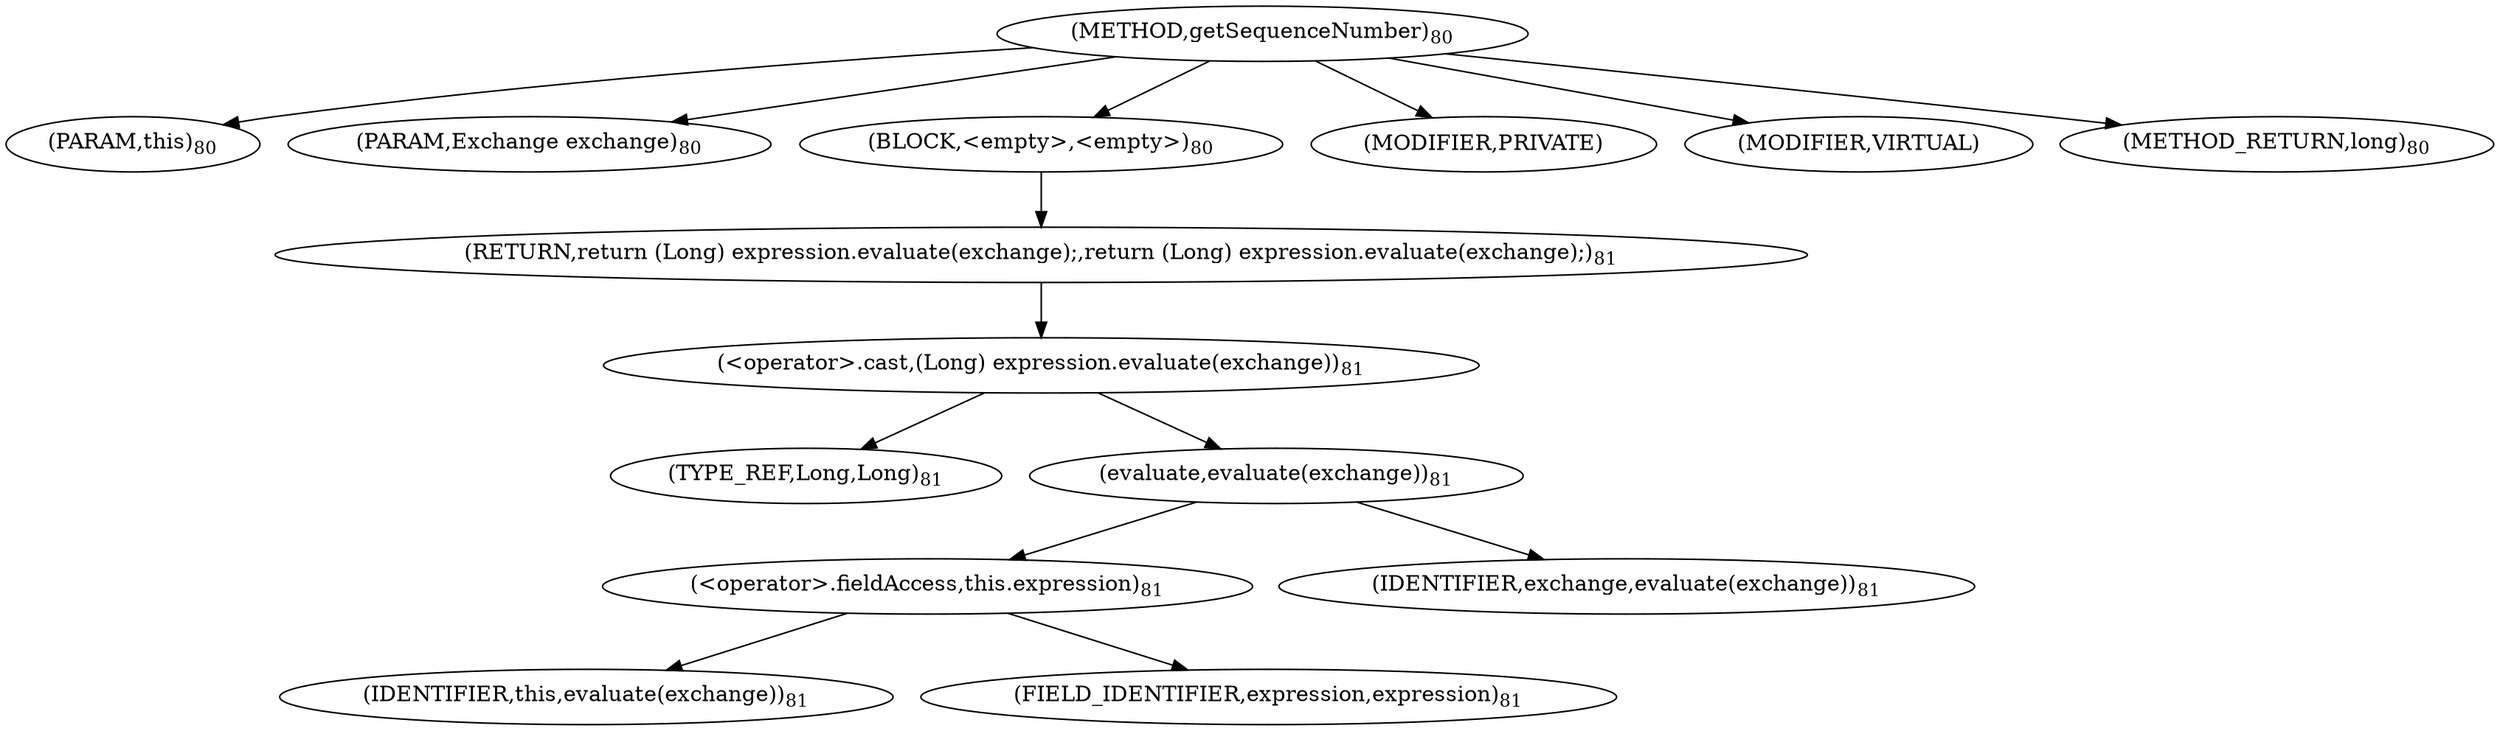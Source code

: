 digraph "getSequenceNumber" {  
"172" [label = <(METHOD,getSequenceNumber)<SUB>80</SUB>> ]
"173" [label = <(PARAM,this)<SUB>80</SUB>> ]
"174" [label = <(PARAM,Exchange exchange)<SUB>80</SUB>> ]
"175" [label = <(BLOCK,&lt;empty&gt;,&lt;empty&gt;)<SUB>80</SUB>> ]
"176" [label = <(RETURN,return (Long) expression.evaluate(exchange);,return (Long) expression.evaluate(exchange);)<SUB>81</SUB>> ]
"177" [label = <(&lt;operator&gt;.cast,(Long) expression.evaluate(exchange))<SUB>81</SUB>> ]
"178" [label = <(TYPE_REF,Long,Long)<SUB>81</SUB>> ]
"179" [label = <(evaluate,evaluate(exchange))<SUB>81</SUB>> ]
"180" [label = <(&lt;operator&gt;.fieldAccess,this.expression)<SUB>81</SUB>> ]
"181" [label = <(IDENTIFIER,this,evaluate(exchange))<SUB>81</SUB>> ]
"182" [label = <(FIELD_IDENTIFIER,expression,expression)<SUB>81</SUB>> ]
"183" [label = <(IDENTIFIER,exchange,evaluate(exchange))<SUB>81</SUB>> ]
"184" [label = <(MODIFIER,PRIVATE)> ]
"185" [label = <(MODIFIER,VIRTUAL)> ]
"186" [label = <(METHOD_RETURN,long)<SUB>80</SUB>> ]
  "172" -> "173" 
  "172" -> "174" 
  "172" -> "175" 
  "172" -> "184" 
  "172" -> "185" 
  "172" -> "186" 
  "175" -> "176" 
  "176" -> "177" 
  "177" -> "178" 
  "177" -> "179" 
  "179" -> "180" 
  "179" -> "183" 
  "180" -> "181" 
  "180" -> "182" 
}
